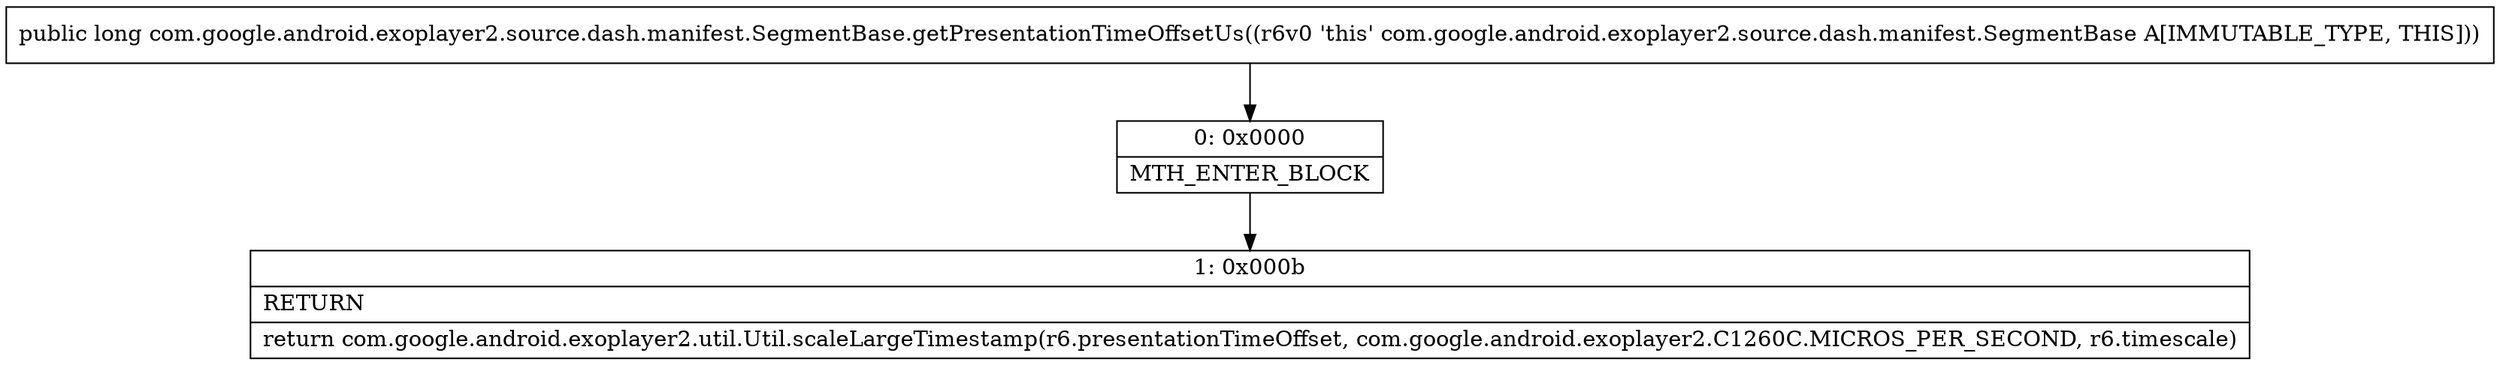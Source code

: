 digraph "CFG forcom.google.android.exoplayer2.source.dash.manifest.SegmentBase.getPresentationTimeOffsetUs()J" {
Node_0 [shape=record,label="{0\:\ 0x0000|MTH_ENTER_BLOCK\l}"];
Node_1 [shape=record,label="{1\:\ 0x000b|RETURN\l|return com.google.android.exoplayer2.util.Util.scaleLargeTimestamp(r6.presentationTimeOffset, com.google.android.exoplayer2.C1260C.MICROS_PER_SECOND, r6.timescale)\l}"];
MethodNode[shape=record,label="{public long com.google.android.exoplayer2.source.dash.manifest.SegmentBase.getPresentationTimeOffsetUs((r6v0 'this' com.google.android.exoplayer2.source.dash.manifest.SegmentBase A[IMMUTABLE_TYPE, THIS])) }"];
MethodNode -> Node_0;
Node_0 -> Node_1;
}


